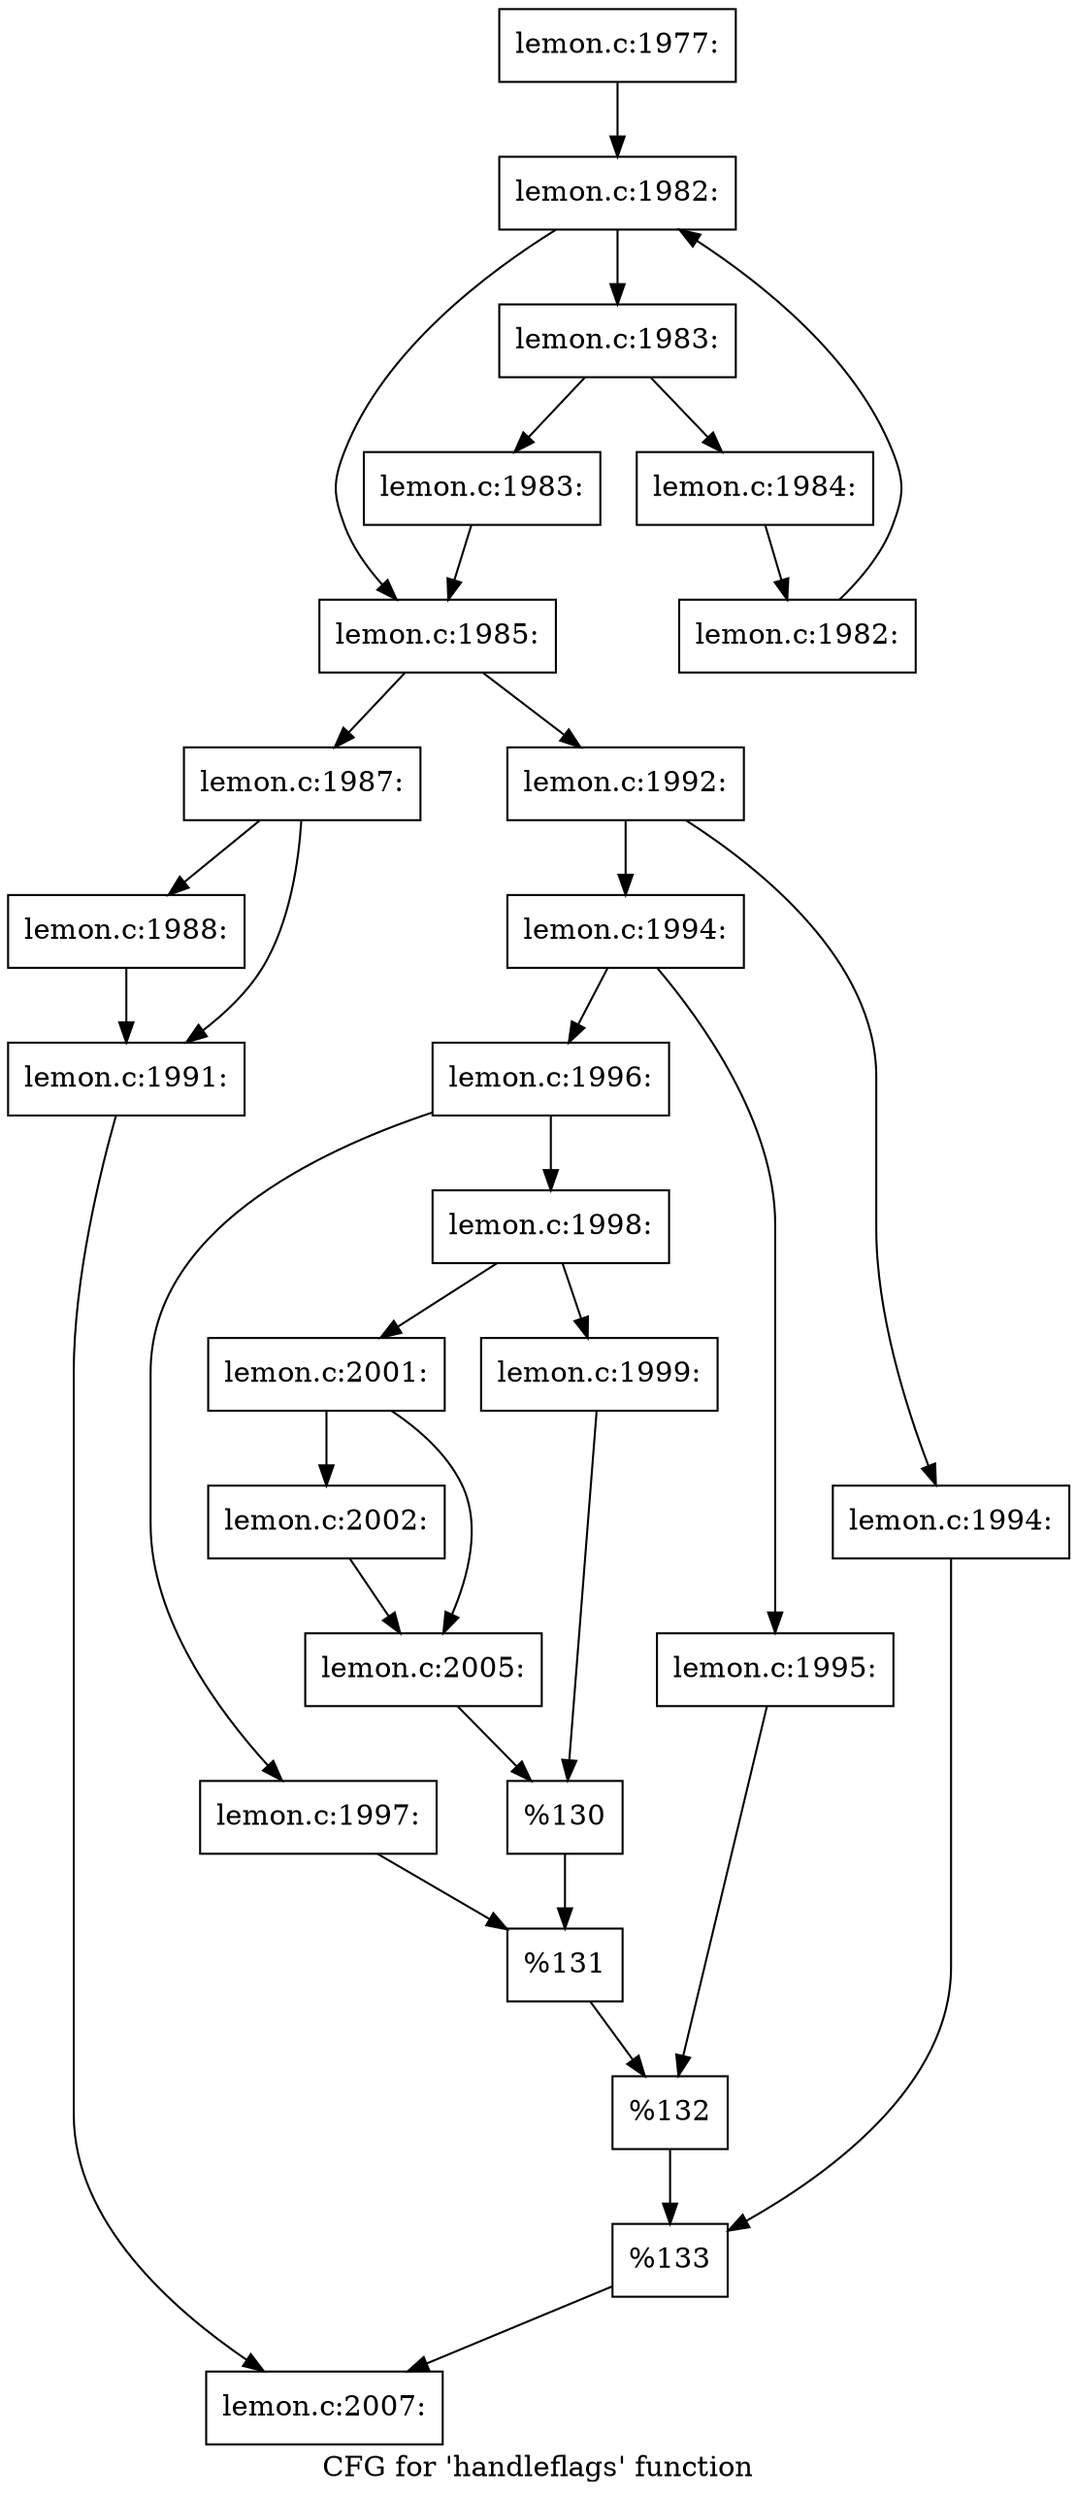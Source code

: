 digraph "CFG for 'handleflags' function" {
	label="CFG for 'handleflags' function";

	Node0x562565742340 [shape=record,label="{lemon.c:1977:}"];
	Node0x562565742340 -> Node0x562565750e40;
	Node0x562565750e40 [shape=record,label="{lemon.c:1982:}"];
	Node0x562565750e40 -> Node0x562565751060;
	Node0x562565750e40 -> Node0x562565750c90;
	Node0x562565751060 [shape=record,label="{lemon.c:1983:}"];
	Node0x562565751060 -> Node0x5625657516b0;
	Node0x562565751060 -> Node0x562565751700;
	Node0x5625657516b0 [shape=record,label="{lemon.c:1983:}"];
	Node0x5625657516b0 -> Node0x562565750c90;
	Node0x562565751700 [shape=record,label="{lemon.c:1984:}"];
	Node0x562565751700 -> Node0x562565750fd0;
	Node0x562565750fd0 [shape=record,label="{lemon.c:1982:}"];
	Node0x562565750fd0 -> Node0x562565750e40;
	Node0x562565750c90 [shape=record,label="{lemon.c:1985:}"];
	Node0x562565750c90 -> Node0x562565753330;
	Node0x562565750c90 -> Node0x5625657533d0;
	Node0x562565753330 [shape=record,label="{lemon.c:1987:}"];
	Node0x562565753330 -> Node0x562565753af0;
	Node0x562565753330 -> Node0x562565753b40;
	Node0x562565753af0 [shape=record,label="{lemon.c:1988:}"];
	Node0x562565753af0 -> Node0x562565753b40;
	Node0x562565753b40 [shape=record,label="{lemon.c:1991:}"];
	Node0x562565753b40 -> Node0x562565753380;
	Node0x5625657533d0 [shape=record,label="{lemon.c:1992:}"];
	Node0x5625657533d0 -> Node0x5625653b7290;
	Node0x5625657533d0 -> Node0x562565754830;
	Node0x5625653b7290 [shape=record,label="{lemon.c:1994:}"];
	Node0x5625653b7290 -> Node0x5625657547e0;
	Node0x562565754830 [shape=record,label="{lemon.c:1994:}"];
	Node0x562565754830 -> Node0x562565754fb0;
	Node0x562565754830 -> Node0x562565755050;
	Node0x562565754fb0 [shape=record,label="{lemon.c:1995:}"];
	Node0x562565754fb0 -> Node0x562565755000;
	Node0x562565755050 [shape=record,label="{lemon.c:1996:}"];
	Node0x562565755050 -> Node0x562565755d80;
	Node0x562565755050 -> Node0x562565755e20;
	Node0x562565755d80 [shape=record,label="{lemon.c:1997:}"];
	Node0x562565755d80 -> Node0x562565755dd0;
	Node0x562565755e20 [shape=record,label="{lemon.c:1998:}"];
	Node0x562565755e20 -> Node0x562565756c00;
	Node0x562565755e20 -> Node0x562565756ca0;
	Node0x562565756c00 [shape=record,label="{lemon.c:1999:}"];
	Node0x562565756c00 -> Node0x562565756c50;
	Node0x562565756ca0 [shape=record,label="{lemon.c:2001:}"];
	Node0x562565756ca0 -> Node0x562565757e10;
	Node0x562565756ca0 -> Node0x562565757e60;
	Node0x562565757e10 [shape=record,label="{lemon.c:2002:}"];
	Node0x562565757e10 -> Node0x562565757e60;
	Node0x562565757e60 [shape=record,label="{lemon.c:2005:}"];
	Node0x562565757e60 -> Node0x562565756c50;
	Node0x562565756c50 [shape=record,label="{%130}"];
	Node0x562565756c50 -> Node0x562565755dd0;
	Node0x562565755dd0 [shape=record,label="{%131}"];
	Node0x562565755dd0 -> Node0x562565755000;
	Node0x562565755000 [shape=record,label="{%132}"];
	Node0x562565755000 -> Node0x5625657547e0;
	Node0x5625657547e0 [shape=record,label="{%133}"];
	Node0x5625657547e0 -> Node0x562565753380;
	Node0x562565753380 [shape=record,label="{lemon.c:2007:}"];
}
